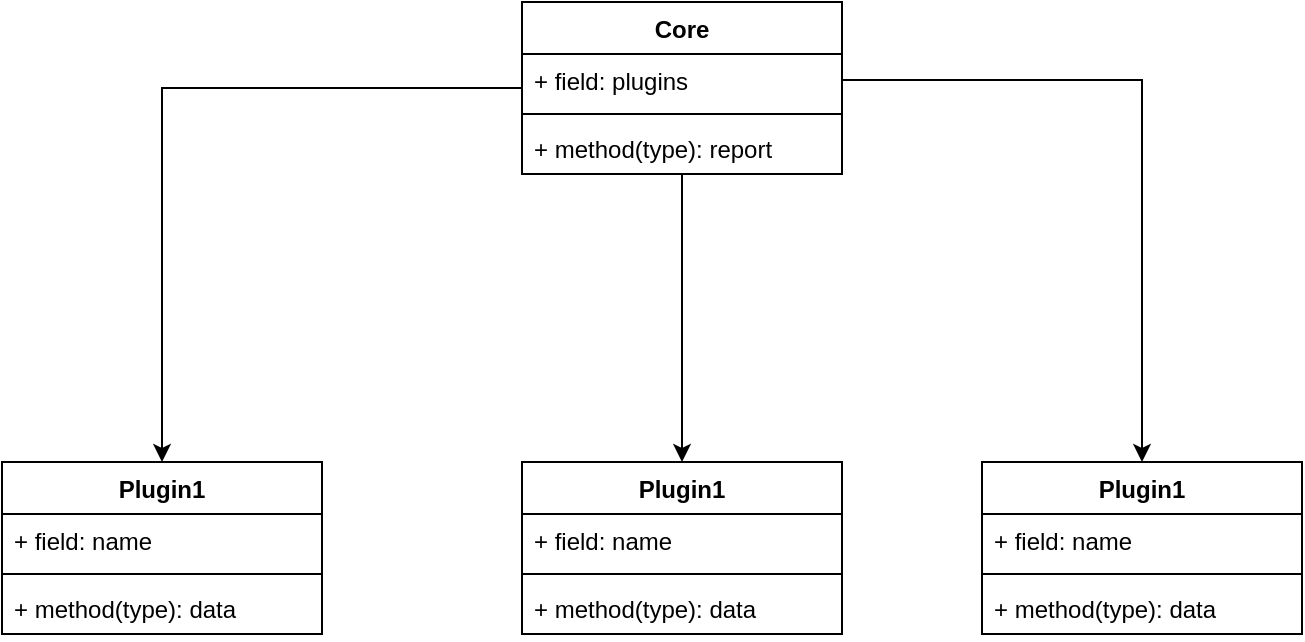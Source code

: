 <mxfile version="24.7.4">
  <diagram name="第 1 页" id="I99P7KWA01YUb8jPA_wN">
    <mxGraphModel dx="1434" dy="785" grid="1" gridSize="10" guides="1" tooltips="1" connect="1" arrows="1" fold="1" page="1" pageScale="1" pageWidth="827" pageHeight="1169" math="0" shadow="0">
      <root>
        <mxCell id="0" />
        <mxCell id="1" parent="0" />
        <mxCell id="kVX4J6NegJcQ8bQTtTWm-10" style="edgeStyle=orthogonalEdgeStyle;rounded=0;orthogonalLoop=1;jettySize=auto;html=1;entryX=0.5;entryY=0;entryDx=0;entryDy=0;" edge="1" parent="1" source="kVX4J6NegJcQ8bQTtTWm-2" target="kVX4J6NegJcQ8bQTtTWm-6">
          <mxGeometry relative="1" as="geometry" />
        </mxCell>
        <mxCell id="kVX4J6NegJcQ8bQTtTWm-21" style="edgeStyle=orthogonalEdgeStyle;rounded=0;orthogonalLoop=1;jettySize=auto;html=1;" edge="1" parent="1" source="kVX4J6NegJcQ8bQTtTWm-2" target="kVX4J6NegJcQ8bQTtTWm-11">
          <mxGeometry relative="1" as="geometry" />
        </mxCell>
        <mxCell id="kVX4J6NegJcQ8bQTtTWm-2" value="Core" style="swimlane;fontStyle=1;align=center;verticalAlign=top;childLayout=stackLayout;horizontal=1;startSize=26;horizontalStack=0;resizeParent=1;resizeParentMax=0;resizeLast=0;collapsible=1;marginBottom=0;whiteSpace=wrap;html=1;" vertex="1" parent="1">
          <mxGeometry x="320" y="70" width="160" height="86" as="geometry" />
        </mxCell>
        <mxCell id="kVX4J6NegJcQ8bQTtTWm-3" value="+ field: plugins" style="text;strokeColor=none;fillColor=none;align=left;verticalAlign=top;spacingLeft=4;spacingRight=4;overflow=hidden;rotatable=0;points=[[0,0.5],[1,0.5]];portConstraint=eastwest;whiteSpace=wrap;html=1;" vertex="1" parent="kVX4J6NegJcQ8bQTtTWm-2">
          <mxGeometry y="26" width="160" height="26" as="geometry" />
        </mxCell>
        <mxCell id="kVX4J6NegJcQ8bQTtTWm-4" value="" style="line;strokeWidth=1;fillColor=none;align=left;verticalAlign=middle;spacingTop=-1;spacingLeft=3;spacingRight=3;rotatable=0;labelPosition=right;points=[];portConstraint=eastwest;strokeColor=inherit;" vertex="1" parent="kVX4J6NegJcQ8bQTtTWm-2">
          <mxGeometry y="52" width="160" height="8" as="geometry" />
        </mxCell>
        <mxCell id="kVX4J6NegJcQ8bQTtTWm-5" value="+ method(type): report" style="text;strokeColor=none;fillColor=none;align=left;verticalAlign=top;spacingLeft=4;spacingRight=4;overflow=hidden;rotatable=0;points=[[0,0.5],[1,0.5]];portConstraint=eastwest;whiteSpace=wrap;html=1;" vertex="1" parent="kVX4J6NegJcQ8bQTtTWm-2">
          <mxGeometry y="60" width="160" height="26" as="geometry" />
        </mxCell>
        <mxCell id="kVX4J6NegJcQ8bQTtTWm-6" value="Plugin1" style="swimlane;fontStyle=1;align=center;verticalAlign=top;childLayout=stackLayout;horizontal=1;startSize=26;horizontalStack=0;resizeParent=1;resizeParentMax=0;resizeLast=0;collapsible=1;marginBottom=0;whiteSpace=wrap;html=1;" vertex="1" parent="1">
          <mxGeometry x="60" y="300" width="160" height="86" as="geometry" />
        </mxCell>
        <mxCell id="kVX4J6NegJcQ8bQTtTWm-7" value="+ field: name" style="text;strokeColor=none;fillColor=none;align=left;verticalAlign=top;spacingLeft=4;spacingRight=4;overflow=hidden;rotatable=0;points=[[0,0.5],[1,0.5]];portConstraint=eastwest;whiteSpace=wrap;html=1;" vertex="1" parent="kVX4J6NegJcQ8bQTtTWm-6">
          <mxGeometry y="26" width="160" height="26" as="geometry" />
        </mxCell>
        <mxCell id="kVX4J6NegJcQ8bQTtTWm-8" value="" style="line;strokeWidth=1;fillColor=none;align=left;verticalAlign=middle;spacingTop=-1;spacingLeft=3;spacingRight=3;rotatable=0;labelPosition=right;points=[];portConstraint=eastwest;strokeColor=inherit;" vertex="1" parent="kVX4J6NegJcQ8bQTtTWm-6">
          <mxGeometry y="52" width="160" height="8" as="geometry" />
        </mxCell>
        <mxCell id="kVX4J6NegJcQ8bQTtTWm-9" value="+ method(type): data" style="text;strokeColor=none;fillColor=none;align=left;verticalAlign=top;spacingLeft=4;spacingRight=4;overflow=hidden;rotatable=0;points=[[0,0.5],[1,0.5]];portConstraint=eastwest;whiteSpace=wrap;html=1;" vertex="1" parent="kVX4J6NegJcQ8bQTtTWm-6">
          <mxGeometry y="60" width="160" height="26" as="geometry" />
        </mxCell>
        <mxCell id="kVX4J6NegJcQ8bQTtTWm-11" value="Plugin1" style="swimlane;fontStyle=1;align=center;verticalAlign=top;childLayout=stackLayout;horizontal=1;startSize=26;horizontalStack=0;resizeParent=1;resizeParentMax=0;resizeLast=0;collapsible=1;marginBottom=0;whiteSpace=wrap;html=1;" vertex="1" parent="1">
          <mxGeometry x="320" y="300" width="160" height="86" as="geometry" />
        </mxCell>
        <mxCell id="kVX4J6NegJcQ8bQTtTWm-12" value="+ field: name" style="text;strokeColor=none;fillColor=none;align=left;verticalAlign=top;spacingLeft=4;spacingRight=4;overflow=hidden;rotatable=0;points=[[0,0.5],[1,0.5]];portConstraint=eastwest;whiteSpace=wrap;html=1;" vertex="1" parent="kVX4J6NegJcQ8bQTtTWm-11">
          <mxGeometry y="26" width="160" height="26" as="geometry" />
        </mxCell>
        <mxCell id="kVX4J6NegJcQ8bQTtTWm-13" value="" style="line;strokeWidth=1;fillColor=none;align=left;verticalAlign=middle;spacingTop=-1;spacingLeft=3;spacingRight=3;rotatable=0;labelPosition=right;points=[];portConstraint=eastwest;strokeColor=inherit;" vertex="1" parent="kVX4J6NegJcQ8bQTtTWm-11">
          <mxGeometry y="52" width="160" height="8" as="geometry" />
        </mxCell>
        <mxCell id="kVX4J6NegJcQ8bQTtTWm-14" value="+ method(type): data" style="text;strokeColor=none;fillColor=none;align=left;verticalAlign=top;spacingLeft=4;spacingRight=4;overflow=hidden;rotatable=0;points=[[0,0.5],[1,0.5]];portConstraint=eastwest;whiteSpace=wrap;html=1;" vertex="1" parent="kVX4J6NegJcQ8bQTtTWm-11">
          <mxGeometry y="60" width="160" height="26" as="geometry" />
        </mxCell>
        <mxCell id="kVX4J6NegJcQ8bQTtTWm-15" value="Plugin1" style="swimlane;fontStyle=1;align=center;verticalAlign=top;childLayout=stackLayout;horizontal=1;startSize=26;horizontalStack=0;resizeParent=1;resizeParentMax=0;resizeLast=0;collapsible=1;marginBottom=0;whiteSpace=wrap;html=1;" vertex="1" parent="1">
          <mxGeometry x="550" y="300" width="160" height="86" as="geometry" />
        </mxCell>
        <mxCell id="kVX4J6NegJcQ8bQTtTWm-16" value="+ field: name" style="text;strokeColor=none;fillColor=none;align=left;verticalAlign=top;spacingLeft=4;spacingRight=4;overflow=hidden;rotatable=0;points=[[0,0.5],[1,0.5]];portConstraint=eastwest;whiteSpace=wrap;html=1;" vertex="1" parent="kVX4J6NegJcQ8bQTtTWm-15">
          <mxGeometry y="26" width="160" height="26" as="geometry" />
        </mxCell>
        <mxCell id="kVX4J6NegJcQ8bQTtTWm-17" value="" style="line;strokeWidth=1;fillColor=none;align=left;verticalAlign=middle;spacingTop=-1;spacingLeft=3;spacingRight=3;rotatable=0;labelPosition=right;points=[];portConstraint=eastwest;strokeColor=inherit;" vertex="1" parent="kVX4J6NegJcQ8bQTtTWm-15">
          <mxGeometry y="52" width="160" height="8" as="geometry" />
        </mxCell>
        <mxCell id="kVX4J6NegJcQ8bQTtTWm-18" value="+ method(type): data" style="text;strokeColor=none;fillColor=none;align=left;verticalAlign=top;spacingLeft=4;spacingRight=4;overflow=hidden;rotatable=0;points=[[0,0.5],[1,0.5]];portConstraint=eastwest;whiteSpace=wrap;html=1;" vertex="1" parent="kVX4J6NegJcQ8bQTtTWm-15">
          <mxGeometry y="60" width="160" height="26" as="geometry" />
        </mxCell>
        <mxCell id="kVX4J6NegJcQ8bQTtTWm-20" style="edgeStyle=orthogonalEdgeStyle;rounded=0;orthogonalLoop=1;jettySize=auto;html=1;" edge="1" parent="1" source="kVX4J6NegJcQ8bQTtTWm-3" target="kVX4J6NegJcQ8bQTtTWm-15">
          <mxGeometry relative="1" as="geometry" />
        </mxCell>
      </root>
    </mxGraphModel>
  </diagram>
</mxfile>
